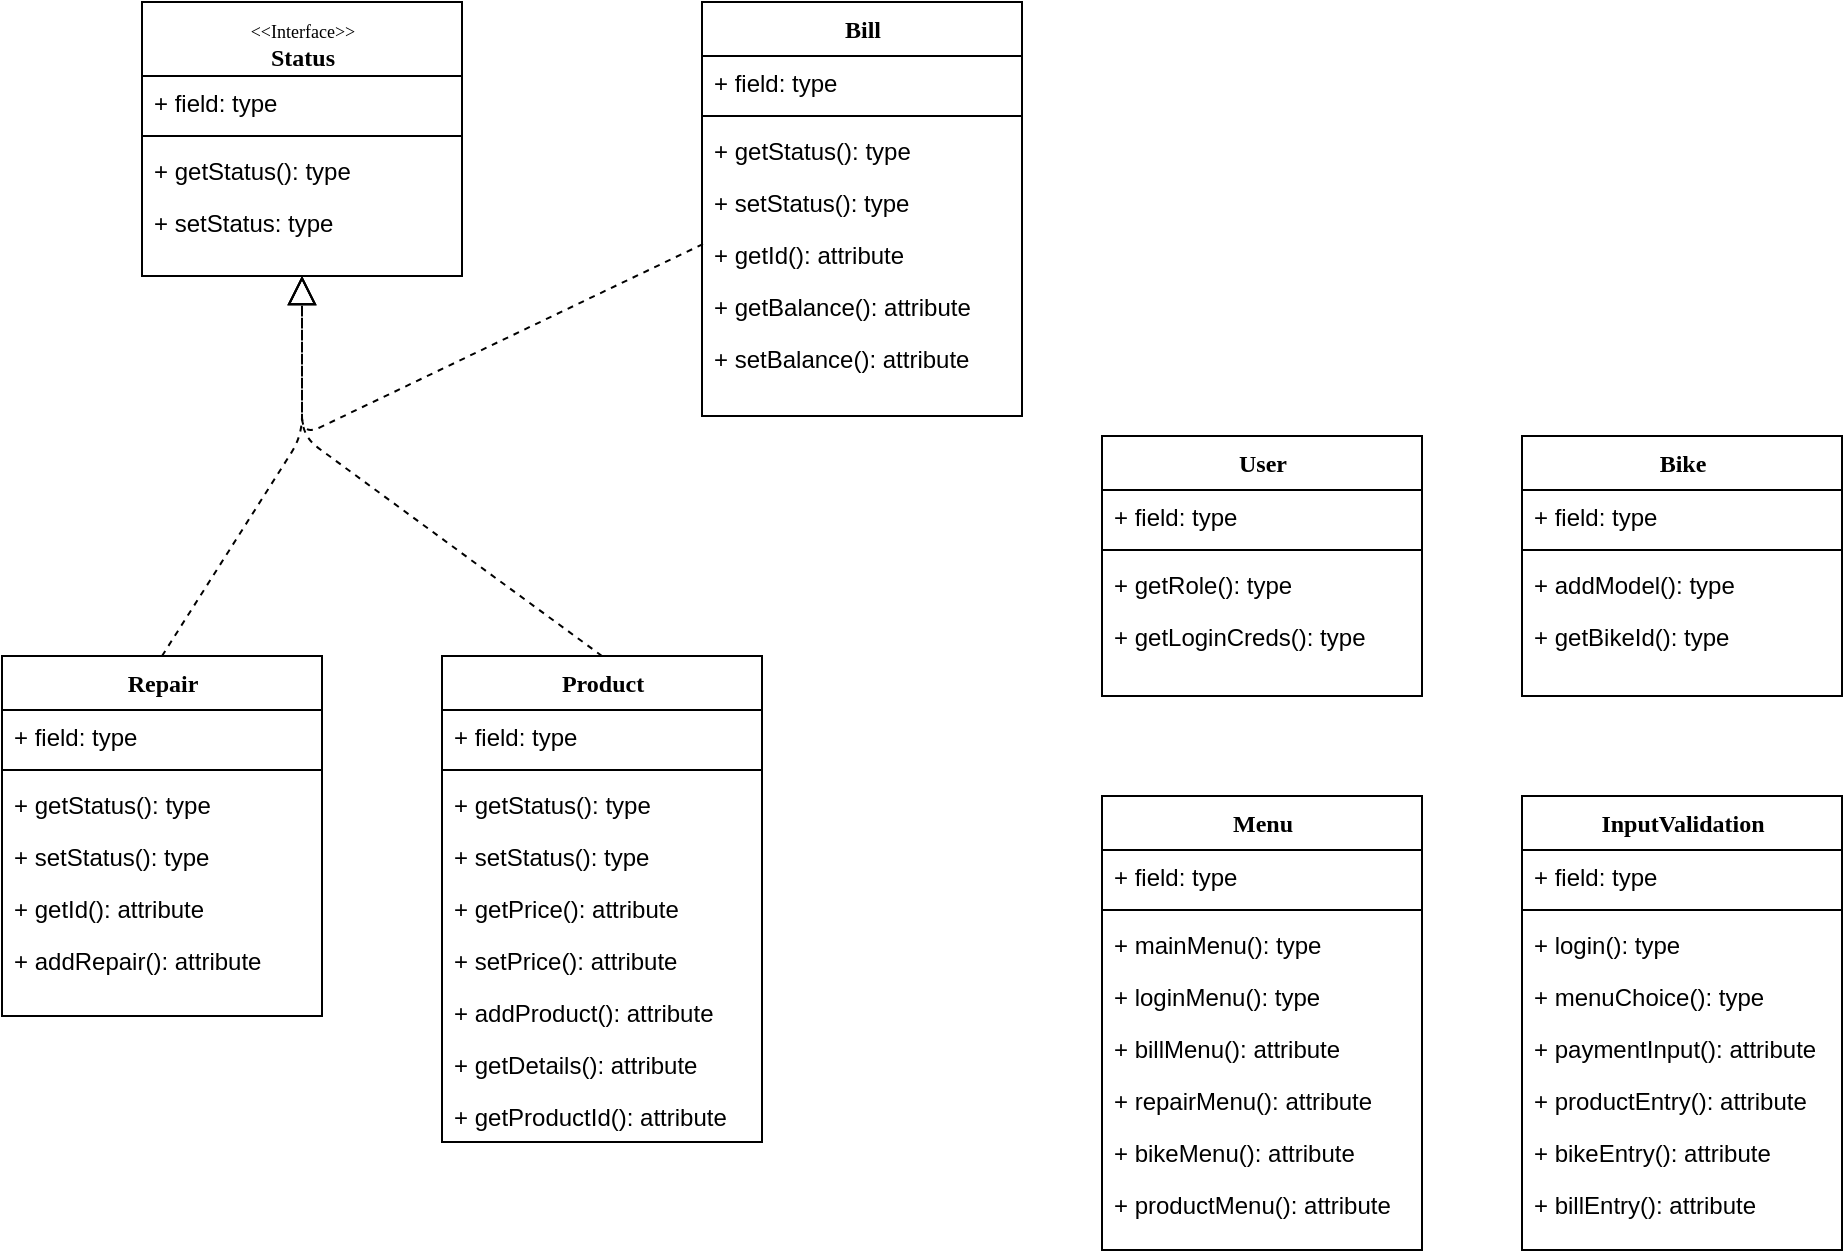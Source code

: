 <mxfile version="13.2.1" type="device"><diagram name="Page-1" id="9f46799a-70d6-7492-0946-bef42562c5a5"><mxGraphModel dx="1178" dy="625" grid="1" gridSize="10" guides="1" tooltips="1" connect="1" arrows="1" fold="1" page="1" pageScale="1" pageWidth="1100" pageHeight="850" background="#ffffff" math="0" shadow="0"><root><mxCell id="0"/><mxCell id="1" parent="0"/><mxCell id="78961159f06e98e8-17" value="&lt;font style=&quot;font-size: 9px ; font-weight: normal&quot;&gt;&amp;lt;&amp;lt;Interface&amp;gt;&amp;gt;&lt;/font&gt;&lt;br&gt;Status" style="swimlane;html=1;fontStyle=1;align=center;verticalAlign=top;childLayout=stackLayout;horizontal=1;startSize=37;horizontalStack=0;resizeParent=1;resizeLast=0;collapsible=1;marginBottom=0;swimlaneFillColor=#ffffff;rounded=0;shadow=0;comic=0;labelBackgroundColor=none;strokeWidth=1;fillColor=none;fontFamily=Verdana;fontSize=12" parent="1" vertex="1"><mxGeometry x="90" y="83" width="160" height="137" as="geometry"/></mxCell><mxCell id="78961159f06e98e8-21" value="+ field: type" style="text;html=1;strokeColor=none;fillColor=none;align=left;verticalAlign=top;spacingLeft=4;spacingRight=4;whiteSpace=wrap;overflow=hidden;rotatable=0;points=[[0,0.5],[1,0.5]];portConstraint=eastwest;" parent="78961159f06e98e8-17" vertex="1"><mxGeometry y="37" width="160" height="26" as="geometry"/></mxCell><mxCell id="78961159f06e98e8-19" value="" style="line;html=1;strokeWidth=1;fillColor=none;align=left;verticalAlign=middle;spacingTop=-1;spacingLeft=3;spacingRight=3;rotatable=0;labelPosition=right;points=[];portConstraint=eastwest;" parent="78961159f06e98e8-17" vertex="1"><mxGeometry y="63" width="160" height="8" as="geometry"/></mxCell><mxCell id="78961159f06e98e8-20" value="+ getStatus(): type" style="text;html=1;strokeColor=none;fillColor=none;align=left;verticalAlign=top;spacingLeft=4;spacingRight=4;whiteSpace=wrap;overflow=hidden;rotatable=0;points=[[0,0.5],[1,0.5]];portConstraint=eastwest;" parent="78961159f06e98e8-17" vertex="1"><mxGeometry y="71" width="160" height="26" as="geometry"/></mxCell><mxCell id="78961159f06e98e8-27" value="+ setStatus: type" style="text;html=1;strokeColor=none;fillColor=none;align=left;verticalAlign=top;spacingLeft=4;spacingRight=4;whiteSpace=wrap;overflow=hidden;rotatable=0;points=[[0,0.5],[1,0.5]];portConstraint=eastwest;" parent="78961159f06e98e8-17" vertex="1"><mxGeometry y="97" width="160" height="26" as="geometry"/></mxCell><mxCell id="SY_eZa8XOXlYKxM0REmx-2" value="Bill" style="swimlane;html=1;fontStyle=1;align=center;verticalAlign=top;childLayout=stackLayout;horizontal=1;startSize=27;horizontalStack=0;resizeParent=1;resizeLast=0;collapsible=1;marginBottom=0;swimlaneFillColor=#ffffff;rounded=0;shadow=0;comic=0;labelBackgroundColor=none;strokeWidth=1;fillColor=none;fontFamily=Verdana;fontSize=12" vertex="1" parent="1"><mxGeometry x="370" y="83" width="160" height="207" as="geometry"/></mxCell><mxCell id="SY_eZa8XOXlYKxM0REmx-3" value="+ field: type" style="text;html=1;strokeColor=none;fillColor=none;align=left;verticalAlign=top;spacingLeft=4;spacingRight=4;whiteSpace=wrap;overflow=hidden;rotatable=0;points=[[0,0.5],[1,0.5]];portConstraint=eastwest;" vertex="1" parent="SY_eZa8XOXlYKxM0REmx-2"><mxGeometry y="27" width="160" height="26" as="geometry"/></mxCell><mxCell id="SY_eZa8XOXlYKxM0REmx-4" value="" style="line;html=1;strokeWidth=1;fillColor=none;align=left;verticalAlign=middle;spacingTop=-1;spacingLeft=3;spacingRight=3;rotatable=0;labelPosition=right;points=[];portConstraint=eastwest;" vertex="1" parent="SY_eZa8XOXlYKxM0REmx-2"><mxGeometry y="53" width="160" height="8" as="geometry"/></mxCell><mxCell id="SY_eZa8XOXlYKxM0REmx-5" value="+ getStatus(): type" style="text;html=1;strokeColor=none;fillColor=none;align=left;verticalAlign=top;spacingLeft=4;spacingRight=4;whiteSpace=wrap;overflow=hidden;rotatable=0;points=[[0,0.5],[1,0.5]];portConstraint=eastwest;" vertex="1" parent="SY_eZa8XOXlYKxM0REmx-2"><mxGeometry y="61" width="160" height="26" as="geometry"/></mxCell><mxCell id="SY_eZa8XOXlYKxM0REmx-6" value="+ setStatus(): type" style="text;html=1;strokeColor=none;fillColor=none;align=left;verticalAlign=top;spacingLeft=4;spacingRight=4;whiteSpace=wrap;overflow=hidden;rotatable=0;points=[[0,0.5],[1,0.5]];portConstraint=eastwest;" vertex="1" parent="SY_eZa8XOXlYKxM0REmx-2"><mxGeometry y="87" width="160" height="26" as="geometry"/></mxCell><mxCell id="SY_eZa8XOXlYKxM0REmx-8" value="+ getId(): attribute" style="text;strokeColor=none;fillColor=none;align=left;verticalAlign=top;spacingLeft=4;spacingRight=4;overflow=hidden;rotatable=0;points=[[0,0.5],[1,0.5]];portConstraint=eastwest;" vertex="1" parent="SY_eZa8XOXlYKxM0REmx-2"><mxGeometry y="113" width="160" height="26" as="geometry"/></mxCell><mxCell id="SY_eZa8XOXlYKxM0REmx-9" value="+ getBalance(): attribute" style="text;strokeColor=none;fillColor=none;align=left;verticalAlign=top;spacingLeft=4;spacingRight=4;overflow=hidden;rotatable=0;points=[[0,0.5],[1,0.5]];portConstraint=eastwest;" vertex="1" parent="SY_eZa8XOXlYKxM0REmx-2"><mxGeometry y="139" width="160" height="26" as="geometry"/></mxCell><mxCell id="SY_eZa8XOXlYKxM0REmx-10" value="+ setBalance(): attribute" style="text;strokeColor=none;fillColor=none;align=left;verticalAlign=top;spacingLeft=4;spacingRight=4;overflow=hidden;rotatable=0;points=[[0,0.5],[1,0.5]];portConstraint=eastwest;" vertex="1" parent="SY_eZa8XOXlYKxM0REmx-2"><mxGeometry y="165" width="160" height="26" as="geometry"/></mxCell><mxCell id="SY_eZa8XOXlYKxM0REmx-7" value="" style="endArrow=block;dashed=1;endFill=0;endSize=12;html=1;entryX=0.5;entryY=1;entryDx=0;entryDy=0;exitX=0.003;exitY=1.309;exitDx=0;exitDy=0;exitPerimeter=0;" edge="1" parent="1" source="SY_eZa8XOXlYKxM0REmx-6" target="78961159f06e98e8-17"><mxGeometry width="160" relative="1" as="geometry"><mxPoint x="360" y="220" as="sourcePoint"/><mxPoint x="630" y="240" as="targetPoint"/><Array as="points"><mxPoint x="170" y="300"/></Array></mxGeometry></mxCell><mxCell id="SY_eZa8XOXlYKxM0REmx-16" value="Repair" style="swimlane;html=1;fontStyle=1;align=center;verticalAlign=top;childLayout=stackLayout;horizontal=1;startSize=27;horizontalStack=0;resizeParent=1;resizeLast=0;collapsible=1;marginBottom=0;swimlaneFillColor=#ffffff;rounded=0;shadow=0;comic=0;labelBackgroundColor=none;strokeWidth=1;fillColor=none;fontFamily=Verdana;fontSize=12" vertex="1" parent="1"><mxGeometry x="20" y="410" width="160" height="180" as="geometry"/></mxCell><mxCell id="SY_eZa8XOXlYKxM0REmx-17" value="+ field: type" style="text;html=1;strokeColor=none;fillColor=none;align=left;verticalAlign=top;spacingLeft=4;spacingRight=4;whiteSpace=wrap;overflow=hidden;rotatable=0;points=[[0,0.5],[1,0.5]];portConstraint=eastwest;" vertex="1" parent="SY_eZa8XOXlYKxM0REmx-16"><mxGeometry y="27" width="160" height="26" as="geometry"/></mxCell><mxCell id="SY_eZa8XOXlYKxM0REmx-18" value="" style="line;html=1;strokeWidth=1;fillColor=none;align=left;verticalAlign=middle;spacingTop=-1;spacingLeft=3;spacingRight=3;rotatable=0;labelPosition=right;points=[];portConstraint=eastwest;" vertex="1" parent="SY_eZa8XOXlYKxM0REmx-16"><mxGeometry y="53" width="160" height="8" as="geometry"/></mxCell><mxCell id="SY_eZa8XOXlYKxM0REmx-19" value="+ getStatus(): type" style="text;html=1;strokeColor=none;fillColor=none;align=left;verticalAlign=top;spacingLeft=4;spacingRight=4;whiteSpace=wrap;overflow=hidden;rotatable=0;points=[[0,0.5],[1,0.5]];portConstraint=eastwest;" vertex="1" parent="SY_eZa8XOXlYKxM0REmx-16"><mxGeometry y="61" width="160" height="26" as="geometry"/></mxCell><mxCell id="SY_eZa8XOXlYKxM0REmx-20" value="+ setStatus(): type" style="text;html=1;strokeColor=none;fillColor=none;align=left;verticalAlign=top;spacingLeft=4;spacingRight=4;whiteSpace=wrap;overflow=hidden;rotatable=0;points=[[0,0.5],[1,0.5]];portConstraint=eastwest;" vertex="1" parent="SY_eZa8XOXlYKxM0REmx-16"><mxGeometry y="87" width="160" height="26" as="geometry"/></mxCell><mxCell id="SY_eZa8XOXlYKxM0REmx-21" value="+ getId(): attribute" style="text;strokeColor=none;fillColor=none;align=left;verticalAlign=top;spacingLeft=4;spacingRight=4;overflow=hidden;rotatable=0;points=[[0,0.5],[1,0.5]];portConstraint=eastwest;" vertex="1" parent="SY_eZa8XOXlYKxM0REmx-16"><mxGeometry y="113" width="160" height="26" as="geometry"/></mxCell><mxCell id="SY_eZa8XOXlYKxM0REmx-22" value="+ addRepair(): attribute" style="text;strokeColor=none;fillColor=none;align=left;verticalAlign=top;spacingLeft=4;spacingRight=4;overflow=hidden;rotatable=0;points=[[0,0.5],[1,0.5]];portConstraint=eastwest;" vertex="1" parent="SY_eZa8XOXlYKxM0REmx-16"><mxGeometry y="139" width="160" height="26" as="geometry"/></mxCell><mxCell id="SY_eZa8XOXlYKxM0REmx-24" value="Product" style="swimlane;html=1;fontStyle=1;align=center;verticalAlign=top;childLayout=stackLayout;horizontal=1;startSize=27;horizontalStack=0;resizeParent=1;resizeLast=0;collapsible=1;marginBottom=0;swimlaneFillColor=#ffffff;rounded=0;shadow=0;comic=0;labelBackgroundColor=none;strokeWidth=1;fillColor=none;fontFamily=Verdana;fontSize=12" vertex="1" parent="1"><mxGeometry x="240" y="410" width="160" height="243" as="geometry"/></mxCell><mxCell id="SY_eZa8XOXlYKxM0REmx-25" value="+ field: type" style="text;html=1;strokeColor=none;fillColor=none;align=left;verticalAlign=top;spacingLeft=4;spacingRight=4;whiteSpace=wrap;overflow=hidden;rotatable=0;points=[[0,0.5],[1,0.5]];portConstraint=eastwest;" vertex="1" parent="SY_eZa8XOXlYKxM0REmx-24"><mxGeometry y="27" width="160" height="26" as="geometry"/></mxCell><mxCell id="SY_eZa8XOXlYKxM0REmx-26" value="" style="line;html=1;strokeWidth=1;fillColor=none;align=left;verticalAlign=middle;spacingTop=-1;spacingLeft=3;spacingRight=3;rotatable=0;labelPosition=right;points=[];portConstraint=eastwest;" vertex="1" parent="SY_eZa8XOXlYKxM0REmx-24"><mxGeometry y="53" width="160" height="8" as="geometry"/></mxCell><mxCell id="SY_eZa8XOXlYKxM0REmx-27" value="+ getStatus(): type" style="text;html=1;strokeColor=none;fillColor=none;align=left;verticalAlign=top;spacingLeft=4;spacingRight=4;whiteSpace=wrap;overflow=hidden;rotatable=0;points=[[0,0.5],[1,0.5]];portConstraint=eastwest;" vertex="1" parent="SY_eZa8XOXlYKxM0REmx-24"><mxGeometry y="61" width="160" height="26" as="geometry"/></mxCell><mxCell id="SY_eZa8XOXlYKxM0REmx-28" value="+ setStatus(): type" style="text;html=1;strokeColor=none;fillColor=none;align=left;verticalAlign=top;spacingLeft=4;spacingRight=4;whiteSpace=wrap;overflow=hidden;rotatable=0;points=[[0,0.5],[1,0.5]];portConstraint=eastwest;" vertex="1" parent="SY_eZa8XOXlYKxM0REmx-24"><mxGeometry y="87" width="160" height="26" as="geometry"/></mxCell><mxCell id="SY_eZa8XOXlYKxM0REmx-29" value="+ getPrice(): attribute" style="text;strokeColor=none;fillColor=none;align=left;verticalAlign=top;spacingLeft=4;spacingRight=4;overflow=hidden;rotatable=0;points=[[0,0.5],[1,0.5]];portConstraint=eastwest;" vertex="1" parent="SY_eZa8XOXlYKxM0REmx-24"><mxGeometry y="113" width="160" height="26" as="geometry"/></mxCell><mxCell id="SY_eZa8XOXlYKxM0REmx-30" value="+ setPrice(): attribute" style="text;strokeColor=none;fillColor=none;align=left;verticalAlign=top;spacingLeft=4;spacingRight=4;overflow=hidden;rotatable=0;points=[[0,0.5],[1,0.5]];portConstraint=eastwest;" vertex="1" parent="SY_eZa8XOXlYKxM0REmx-24"><mxGeometry y="139" width="160" height="26" as="geometry"/></mxCell><mxCell id="SY_eZa8XOXlYKxM0REmx-31" value="+ addProduct(): attribute" style="text;strokeColor=none;fillColor=none;align=left;verticalAlign=top;spacingLeft=4;spacingRight=4;overflow=hidden;rotatable=0;points=[[0,0.5],[1,0.5]];portConstraint=eastwest;" vertex="1" parent="SY_eZa8XOXlYKxM0REmx-24"><mxGeometry y="165" width="160" height="26" as="geometry"/></mxCell><mxCell id="SY_eZa8XOXlYKxM0REmx-37" value="+ getDetails(): attribute" style="text;strokeColor=none;fillColor=none;align=left;verticalAlign=top;spacingLeft=4;spacingRight=4;overflow=hidden;rotatable=0;points=[[0,0.5],[1,0.5]];portConstraint=eastwest;" vertex="1" parent="SY_eZa8XOXlYKxM0REmx-24"><mxGeometry y="191" width="160" height="26" as="geometry"/></mxCell><mxCell id="SY_eZa8XOXlYKxM0REmx-38" value="+ getProductId(): attribute" style="text;strokeColor=none;fillColor=none;align=left;verticalAlign=top;spacingLeft=4;spacingRight=4;overflow=hidden;rotatable=0;points=[[0,0.5],[1,0.5]];portConstraint=eastwest;" vertex="1" parent="SY_eZa8XOXlYKxM0REmx-24"><mxGeometry y="217" width="160" height="26" as="geometry"/></mxCell><mxCell id="SY_eZa8XOXlYKxM0REmx-32" value="" style="endArrow=block;dashed=1;endFill=0;endSize=12;html=1;" edge="1" parent="1"><mxGeometry width="160" relative="1" as="geometry"><mxPoint x="100" y="410" as="sourcePoint"/><mxPoint x="170" y="220" as="targetPoint"/><Array as="points"><mxPoint x="100" y="410"/><mxPoint x="170" y="300"/></Array></mxGeometry></mxCell><mxCell id="SY_eZa8XOXlYKxM0REmx-36" value="" style="endArrow=block;dashed=1;endFill=0;endSize=12;html=1;exitX=0.5;exitY=0;exitDx=0;exitDy=0;" edge="1" parent="1" source="SY_eZa8XOXlYKxM0REmx-24"><mxGeometry width="160" relative="1" as="geometry"><mxPoint x="240" y="370" as="sourcePoint"/><mxPoint x="170" y="220" as="targetPoint"/><Array as="points"><mxPoint x="170" y="300"/></Array></mxGeometry></mxCell><mxCell id="SY_eZa8XOXlYKxM0REmx-39" value="User" style="swimlane;html=1;fontStyle=1;align=center;verticalAlign=top;childLayout=stackLayout;horizontal=1;startSize=27;horizontalStack=0;resizeParent=1;resizeLast=0;collapsible=1;marginBottom=0;swimlaneFillColor=#ffffff;rounded=0;shadow=0;comic=0;labelBackgroundColor=none;strokeWidth=1;fillColor=none;fontFamily=Verdana;fontSize=12" vertex="1" parent="1"><mxGeometry x="570" y="300" width="160" height="130" as="geometry"/></mxCell><mxCell id="SY_eZa8XOXlYKxM0REmx-40" value="+ field: type" style="text;html=1;strokeColor=none;fillColor=none;align=left;verticalAlign=top;spacingLeft=4;spacingRight=4;whiteSpace=wrap;overflow=hidden;rotatable=0;points=[[0,0.5],[1,0.5]];portConstraint=eastwest;" vertex="1" parent="SY_eZa8XOXlYKxM0REmx-39"><mxGeometry y="27" width="160" height="26" as="geometry"/></mxCell><mxCell id="SY_eZa8XOXlYKxM0REmx-41" value="" style="line;html=1;strokeWidth=1;fillColor=none;align=left;verticalAlign=middle;spacingTop=-1;spacingLeft=3;spacingRight=3;rotatable=0;labelPosition=right;points=[];portConstraint=eastwest;" vertex="1" parent="SY_eZa8XOXlYKxM0REmx-39"><mxGeometry y="53" width="160" height="8" as="geometry"/></mxCell><mxCell id="SY_eZa8XOXlYKxM0REmx-42" value="+ getRole(): type" style="text;html=1;strokeColor=none;fillColor=none;align=left;verticalAlign=top;spacingLeft=4;spacingRight=4;whiteSpace=wrap;overflow=hidden;rotatable=0;points=[[0,0.5],[1,0.5]];portConstraint=eastwest;" vertex="1" parent="SY_eZa8XOXlYKxM0REmx-39"><mxGeometry y="61" width="160" height="26" as="geometry"/></mxCell><mxCell id="SY_eZa8XOXlYKxM0REmx-43" value="+ getLoginCreds(): type" style="text;html=1;strokeColor=none;fillColor=none;align=left;verticalAlign=top;spacingLeft=4;spacingRight=4;whiteSpace=wrap;overflow=hidden;rotatable=0;points=[[0,0.5],[1,0.5]];portConstraint=eastwest;" vertex="1" parent="SY_eZa8XOXlYKxM0REmx-39"><mxGeometry y="87" width="160" height="26" as="geometry"/></mxCell><mxCell id="SY_eZa8XOXlYKxM0REmx-63" value="Bike" style="swimlane;html=1;fontStyle=1;align=center;verticalAlign=top;childLayout=stackLayout;horizontal=1;startSize=27;horizontalStack=0;resizeParent=1;resizeLast=0;collapsible=1;marginBottom=0;swimlaneFillColor=#ffffff;rounded=0;shadow=0;comic=0;labelBackgroundColor=none;strokeWidth=1;fillColor=none;fontFamily=Verdana;fontSize=12" vertex="1" parent="1"><mxGeometry x="780" y="300" width="160" height="130" as="geometry"/></mxCell><mxCell id="SY_eZa8XOXlYKxM0REmx-64" value="+ field: type" style="text;html=1;strokeColor=none;fillColor=none;align=left;verticalAlign=top;spacingLeft=4;spacingRight=4;whiteSpace=wrap;overflow=hidden;rotatable=0;points=[[0,0.5],[1,0.5]];portConstraint=eastwest;" vertex="1" parent="SY_eZa8XOXlYKxM0REmx-63"><mxGeometry y="27" width="160" height="26" as="geometry"/></mxCell><mxCell id="SY_eZa8XOXlYKxM0REmx-65" value="" style="line;html=1;strokeWidth=1;fillColor=none;align=left;verticalAlign=middle;spacingTop=-1;spacingLeft=3;spacingRight=3;rotatable=0;labelPosition=right;points=[];portConstraint=eastwest;" vertex="1" parent="SY_eZa8XOXlYKxM0REmx-63"><mxGeometry y="53" width="160" height="8" as="geometry"/></mxCell><mxCell id="SY_eZa8XOXlYKxM0REmx-66" value="+ addModel(): type" style="text;html=1;strokeColor=none;fillColor=none;align=left;verticalAlign=top;spacingLeft=4;spacingRight=4;whiteSpace=wrap;overflow=hidden;rotatable=0;points=[[0,0.5],[1,0.5]];portConstraint=eastwest;" vertex="1" parent="SY_eZa8XOXlYKxM0REmx-63"><mxGeometry y="61" width="160" height="26" as="geometry"/></mxCell><mxCell id="SY_eZa8XOXlYKxM0REmx-67" value="+ getBikeId(): type" style="text;html=1;strokeColor=none;fillColor=none;align=left;verticalAlign=top;spacingLeft=4;spacingRight=4;whiteSpace=wrap;overflow=hidden;rotatable=0;points=[[0,0.5],[1,0.5]];portConstraint=eastwest;" vertex="1" parent="SY_eZa8XOXlYKxM0REmx-63"><mxGeometry y="87" width="160" height="26" as="geometry"/></mxCell><mxCell id="SY_eZa8XOXlYKxM0REmx-55" value="Menu" style="swimlane;html=1;fontStyle=1;align=center;verticalAlign=top;childLayout=stackLayout;horizontal=1;startSize=27;horizontalStack=0;resizeParent=1;resizeLast=0;collapsible=1;marginBottom=0;swimlaneFillColor=#ffffff;rounded=0;shadow=0;comic=0;labelBackgroundColor=none;strokeWidth=1;fillColor=none;fontFamily=Verdana;fontSize=12" vertex="1" parent="1"><mxGeometry x="570" y="480" width="160" height="227" as="geometry"/></mxCell><mxCell id="SY_eZa8XOXlYKxM0REmx-56" value="+ field: type" style="text;html=1;strokeColor=none;fillColor=none;align=left;verticalAlign=top;spacingLeft=4;spacingRight=4;whiteSpace=wrap;overflow=hidden;rotatable=0;points=[[0,0.5],[1,0.5]];portConstraint=eastwest;" vertex="1" parent="SY_eZa8XOXlYKxM0REmx-55"><mxGeometry y="27" width="160" height="26" as="geometry"/></mxCell><mxCell id="SY_eZa8XOXlYKxM0REmx-57" value="" style="line;html=1;strokeWidth=1;fillColor=none;align=left;verticalAlign=middle;spacingTop=-1;spacingLeft=3;spacingRight=3;rotatable=0;labelPosition=right;points=[];portConstraint=eastwest;" vertex="1" parent="SY_eZa8XOXlYKxM0REmx-55"><mxGeometry y="53" width="160" height="8" as="geometry"/></mxCell><mxCell id="SY_eZa8XOXlYKxM0REmx-58" value="+ mainMenu(): type" style="text;html=1;strokeColor=none;fillColor=none;align=left;verticalAlign=top;spacingLeft=4;spacingRight=4;whiteSpace=wrap;overflow=hidden;rotatable=0;points=[[0,0.5],[1,0.5]];portConstraint=eastwest;" vertex="1" parent="SY_eZa8XOXlYKxM0REmx-55"><mxGeometry y="61" width="160" height="26" as="geometry"/></mxCell><mxCell id="SY_eZa8XOXlYKxM0REmx-59" value="+ loginMenu(): type" style="text;html=1;strokeColor=none;fillColor=none;align=left;verticalAlign=top;spacingLeft=4;spacingRight=4;whiteSpace=wrap;overflow=hidden;rotatable=0;points=[[0,0.5],[1,0.5]];portConstraint=eastwest;" vertex="1" parent="SY_eZa8XOXlYKxM0REmx-55"><mxGeometry y="87" width="160" height="26" as="geometry"/></mxCell><mxCell id="SY_eZa8XOXlYKxM0REmx-60" value="+ billMenu(): attribute" style="text;strokeColor=none;fillColor=none;align=left;verticalAlign=top;spacingLeft=4;spacingRight=4;overflow=hidden;rotatable=0;points=[[0,0.5],[1,0.5]];portConstraint=eastwest;" vertex="1" parent="SY_eZa8XOXlYKxM0REmx-55"><mxGeometry y="113" width="160" height="26" as="geometry"/></mxCell><mxCell id="SY_eZa8XOXlYKxM0REmx-61" value="+ repairMenu(): attribute" style="text;strokeColor=none;fillColor=none;align=left;verticalAlign=top;spacingLeft=4;spacingRight=4;overflow=hidden;rotatable=0;points=[[0,0.5],[1,0.5]];portConstraint=eastwest;" vertex="1" parent="SY_eZa8XOXlYKxM0REmx-55"><mxGeometry y="139" width="160" height="26" as="geometry"/></mxCell><mxCell id="SY_eZa8XOXlYKxM0REmx-62" value="+ bikeMenu(): attribute" style="text;strokeColor=none;fillColor=none;align=left;verticalAlign=top;spacingLeft=4;spacingRight=4;overflow=hidden;rotatable=0;points=[[0,0.5],[1,0.5]];portConstraint=eastwest;" vertex="1" parent="SY_eZa8XOXlYKxM0REmx-55"><mxGeometry y="165" width="160" height="26" as="geometry"/></mxCell><mxCell id="SY_eZa8XOXlYKxM0REmx-71" value="+ productMenu(): attribute" style="text;strokeColor=none;fillColor=none;align=left;verticalAlign=top;spacingLeft=4;spacingRight=4;overflow=hidden;rotatable=0;points=[[0,0.5],[1,0.5]];portConstraint=eastwest;" vertex="1" parent="SY_eZa8XOXlYKxM0REmx-55"><mxGeometry y="191" width="160" height="26" as="geometry"/></mxCell><mxCell id="SY_eZa8XOXlYKxM0REmx-47" value="InputValidation" style="swimlane;html=1;fontStyle=1;align=center;verticalAlign=top;childLayout=stackLayout;horizontal=1;startSize=27;horizontalStack=0;resizeParent=1;resizeLast=0;collapsible=1;marginBottom=0;swimlaneFillColor=#ffffff;rounded=0;shadow=0;comic=0;labelBackgroundColor=none;strokeWidth=1;fillColor=none;fontFamily=Verdana;fontSize=12" vertex="1" parent="1"><mxGeometry x="780" y="480" width="160" height="227" as="geometry"/></mxCell><mxCell id="SY_eZa8XOXlYKxM0REmx-48" value="+ field: type" style="text;html=1;strokeColor=none;fillColor=none;align=left;verticalAlign=top;spacingLeft=4;spacingRight=4;whiteSpace=wrap;overflow=hidden;rotatable=0;points=[[0,0.5],[1,0.5]];portConstraint=eastwest;" vertex="1" parent="SY_eZa8XOXlYKxM0REmx-47"><mxGeometry y="27" width="160" height="26" as="geometry"/></mxCell><mxCell id="SY_eZa8XOXlYKxM0REmx-49" value="" style="line;html=1;strokeWidth=1;fillColor=none;align=left;verticalAlign=middle;spacingTop=-1;spacingLeft=3;spacingRight=3;rotatable=0;labelPosition=right;points=[];portConstraint=eastwest;" vertex="1" parent="SY_eZa8XOXlYKxM0REmx-47"><mxGeometry y="53" width="160" height="8" as="geometry"/></mxCell><mxCell id="SY_eZa8XOXlYKxM0REmx-50" value="+ login(): type" style="text;html=1;strokeColor=none;fillColor=none;align=left;verticalAlign=top;spacingLeft=4;spacingRight=4;whiteSpace=wrap;overflow=hidden;rotatable=0;points=[[0,0.5],[1,0.5]];portConstraint=eastwest;" vertex="1" parent="SY_eZa8XOXlYKxM0REmx-47"><mxGeometry y="61" width="160" height="26" as="geometry"/></mxCell><mxCell id="SY_eZa8XOXlYKxM0REmx-51" value="+ menuChoice(): type" style="text;html=1;strokeColor=none;fillColor=none;align=left;verticalAlign=top;spacingLeft=4;spacingRight=4;whiteSpace=wrap;overflow=hidden;rotatable=0;points=[[0,0.5],[1,0.5]];portConstraint=eastwest;" vertex="1" parent="SY_eZa8XOXlYKxM0REmx-47"><mxGeometry y="87" width="160" height="26" as="geometry"/></mxCell><mxCell id="SY_eZa8XOXlYKxM0REmx-52" value="+ paymentInput(): attribute" style="text;strokeColor=none;fillColor=none;align=left;verticalAlign=top;spacingLeft=4;spacingRight=4;overflow=hidden;rotatable=0;points=[[0,0.5],[1,0.5]];portConstraint=eastwest;" vertex="1" parent="SY_eZa8XOXlYKxM0REmx-47"><mxGeometry y="113" width="160" height="26" as="geometry"/></mxCell><mxCell id="SY_eZa8XOXlYKxM0REmx-53" value="+ productEntry(): attribute" style="text;strokeColor=none;fillColor=none;align=left;verticalAlign=top;spacingLeft=4;spacingRight=4;overflow=hidden;rotatable=0;points=[[0,0.5],[1,0.5]];portConstraint=eastwest;" vertex="1" parent="SY_eZa8XOXlYKxM0REmx-47"><mxGeometry y="139" width="160" height="26" as="geometry"/></mxCell><mxCell id="SY_eZa8XOXlYKxM0REmx-54" value="+ bikeEntry(): attribute" style="text;strokeColor=none;fillColor=none;align=left;verticalAlign=top;spacingLeft=4;spacingRight=4;overflow=hidden;rotatable=0;points=[[0,0.5],[1,0.5]];portConstraint=eastwest;" vertex="1" parent="SY_eZa8XOXlYKxM0REmx-47"><mxGeometry y="165" width="160" height="26" as="geometry"/></mxCell><mxCell id="SY_eZa8XOXlYKxM0REmx-72" value="+ billEntry(): attribute" style="text;strokeColor=none;fillColor=none;align=left;verticalAlign=top;spacingLeft=4;spacingRight=4;overflow=hidden;rotatable=0;points=[[0,0.5],[1,0.5]];portConstraint=eastwest;" vertex="1" parent="SY_eZa8XOXlYKxM0REmx-47"><mxGeometry y="191" width="160" height="26" as="geometry"/></mxCell></root></mxGraphModel></diagram></mxfile>